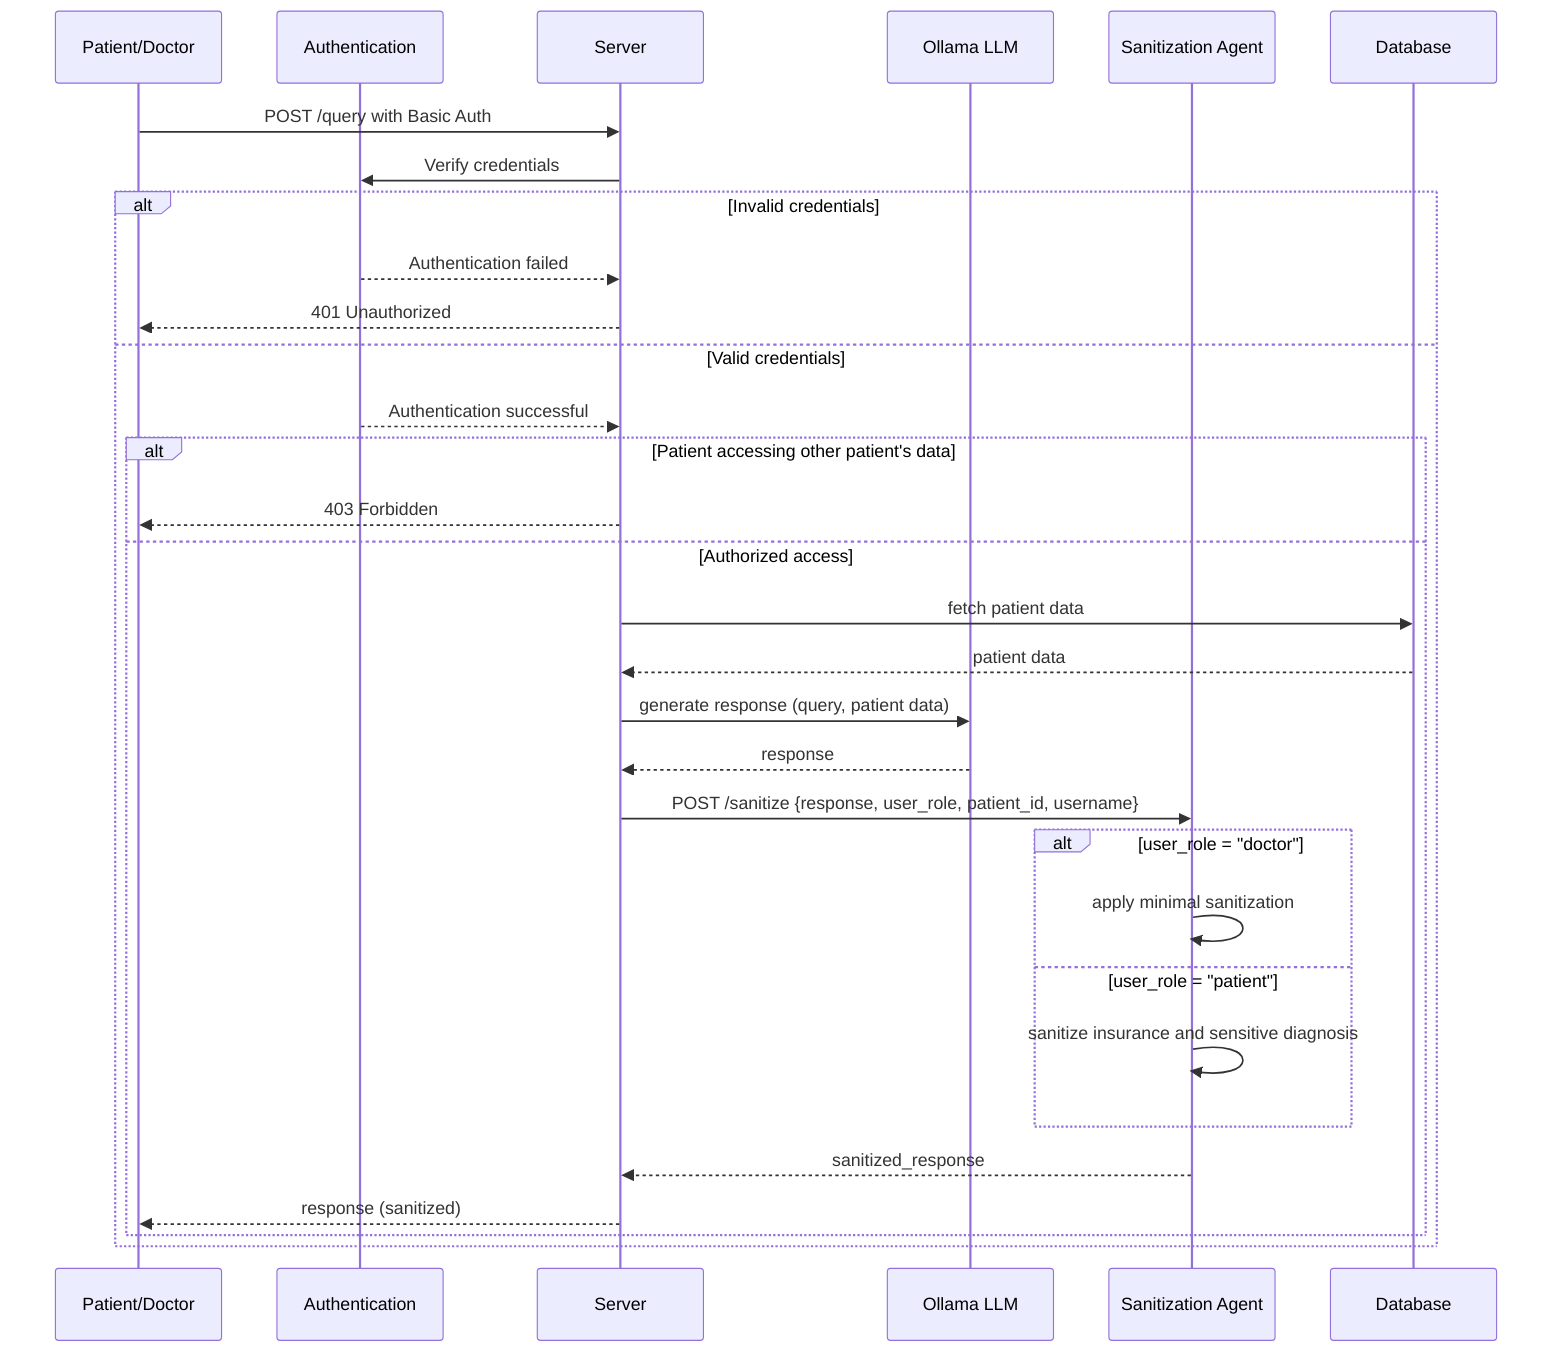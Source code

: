sequenceDiagram
    participant User as Patient/Doctor
    participant Auth as Authentication
    participant Server
    participant LLM as Ollama LLM
    participant Agent as Sanitization Agent
    participant DB as Database

    User->>Server: POST /query with Basic Auth
    Server->>Auth: Verify credentials
    
    alt Invalid credentials
        Auth-->>Server: Authentication failed
        Server-->>User: 401 Unauthorized
    else Valid credentials
        Auth-->>Server: Authentication successful
        
        alt Patient accessing other patient's data
            Server-->>User: 403 Forbidden
        else Authorized access
            Server->>DB: fetch patient data
            DB-->>Server: patient data
            
            Server->>LLM: generate response (query, patient data)
            LLM-->>Server: response
            
                Server->>Agent: POST /sanitize {response, user_role, patient_id, username}
                
                alt user_role = "doctor"
                    Agent->>Agent: apply minimal sanitization
                else user_role = "patient"
                    Agent->>Agent: sanitize insurance and sensitive diagnosis
                end
                
                Agent-->>Server: sanitized_response
                Server-->>User: response (sanitized)

        end
    end